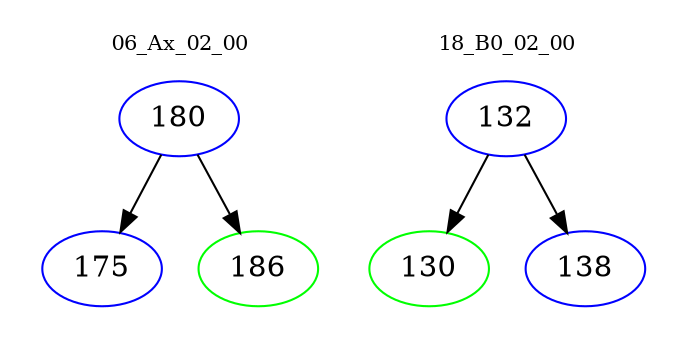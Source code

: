 digraph{
subgraph cluster_0 {
color = white
label = "06_Ax_02_00";
fontsize=10;
T0_180 [label="180", color="blue"]
T0_180 -> T0_175 [color="black"]
T0_175 [label="175", color="blue"]
T0_180 -> T0_186 [color="black"]
T0_186 [label="186", color="green"]
}
subgraph cluster_1 {
color = white
label = "18_B0_02_00";
fontsize=10;
T1_132 [label="132", color="blue"]
T1_132 -> T1_130 [color="black"]
T1_130 [label="130", color="green"]
T1_132 -> T1_138 [color="black"]
T1_138 [label="138", color="blue"]
}
}
